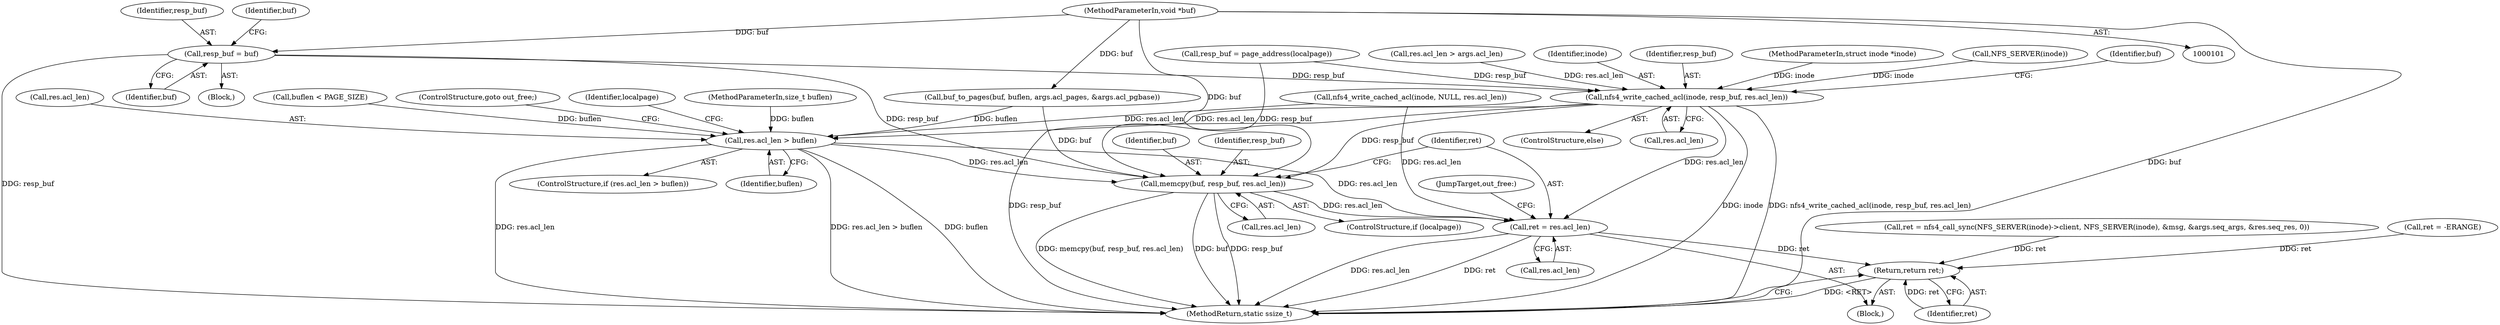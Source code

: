 digraph "1_linux_bf118a342f10dafe44b14451a1392c3254629a1f@pointer" {
"1000155" [label="(Call,resp_buf = buf)"];
"1000103" [label="(MethodParameterIn,void *buf)"];
"1000206" [label="(Call,nfs4_write_cached_acl(inode, resp_buf, res.acl_len))"];
"1000220" [label="(Call,res.acl_len > buflen)"];
"1000228" [label="(Call,memcpy(buf, resp_buf, res.acl_len))"];
"1000234" [label="(Call,ret = res.acl_len)"];
"1000244" [label="(Return,return ret;)"];
"1000157" [label="(Identifier,buf)"];
"1000234" [label="(Call,ret = res.acl_len)"];
"1000244" [label="(Return,return ret;)"];
"1000239" [label="(JumpTarget,out_free:)"];
"1000192" [label="(Call,res.acl_len > args.acl_len)"];
"1000155" [label="(Call,resp_buf = buf)"];
"1000158" [label="(Call,buf_to_pages(buf, buflen, args.acl_pages, &args.acl_pgbase))"];
"1000159" [label="(Identifier,buf)"];
"1000205" [label="(ControlStructure,else)"];
"1000219" [label="(ControlStructure,if (res.acl_len > buflen))"];
"1000199" [label="(Call,nfs4_write_cached_acl(inode, NULL, res.acl_len))"];
"1000125" [label="(Call,resp_buf = page_address(localpage))"];
"1000235" [label="(Identifier,ret)"];
"1000207" [label="(Identifier,inode)"];
"1000246" [label="(MethodReturn,static ssize_t)"];
"1000221" [label="(Call,res.acl_len)"];
"1000105" [label="(Block,)"];
"1000226" [label="(ControlStructure,if (localpage))"];
"1000231" [label="(Call,res.acl_len)"];
"1000208" [label="(Identifier,resp_buf)"];
"1000228" [label="(Call,memcpy(buf, resp_buf, res.acl_len))"];
"1000102" [label="(MethodParameterIn,struct inode *inode)"];
"1000206" [label="(Call,nfs4_write_cached_acl(inode, resp_buf, res.acl_len))"];
"1000229" [label="(Identifier,buf)"];
"1000117" [label="(Call,buflen < PAGE_SIZE)"];
"1000168" [label="(Call,ret = nfs4_call_sync(NFS_SERVER(inode)->client, NFS_SERVER(inode), &msg, &args.seq_args, &res.seq_res, 0))"];
"1000225" [label="(ControlStructure,goto out_free;)"];
"1000227" [label="(Identifier,localpage)"];
"1000236" [label="(Call,res.acl_len)"];
"1000215" [label="(Call,ret = -ERANGE)"];
"1000104" [label="(MethodParameterIn,size_t buflen)"];
"1000230" [label="(Identifier,resp_buf)"];
"1000156" [label="(Identifier,resp_buf)"];
"1000224" [label="(Identifier,buflen)"];
"1000220" [label="(Call,res.acl_len > buflen)"];
"1000245" [label="(Identifier,ret)"];
"1000103" [label="(MethodParameterIn,void *buf)"];
"1000175" [label="(Call,NFS_SERVER(inode))"];
"1000213" [label="(Identifier,buf)"];
"1000154" [label="(Block,)"];
"1000209" [label="(Call,res.acl_len)"];
"1000155" -> "1000154"  [label="AST: "];
"1000155" -> "1000157"  [label="CFG: "];
"1000156" -> "1000155"  [label="AST: "];
"1000157" -> "1000155"  [label="AST: "];
"1000159" -> "1000155"  [label="CFG: "];
"1000155" -> "1000246"  [label="DDG: resp_buf"];
"1000103" -> "1000155"  [label="DDG: buf"];
"1000155" -> "1000206"  [label="DDG: resp_buf"];
"1000155" -> "1000228"  [label="DDG: resp_buf"];
"1000103" -> "1000101"  [label="AST: "];
"1000103" -> "1000246"  [label="DDG: buf"];
"1000103" -> "1000158"  [label="DDG: buf"];
"1000103" -> "1000228"  [label="DDG: buf"];
"1000206" -> "1000205"  [label="AST: "];
"1000206" -> "1000209"  [label="CFG: "];
"1000207" -> "1000206"  [label="AST: "];
"1000208" -> "1000206"  [label="AST: "];
"1000209" -> "1000206"  [label="AST: "];
"1000213" -> "1000206"  [label="CFG: "];
"1000206" -> "1000246"  [label="DDG: nfs4_write_cached_acl(inode, resp_buf, res.acl_len)"];
"1000206" -> "1000246"  [label="DDG: resp_buf"];
"1000206" -> "1000246"  [label="DDG: inode"];
"1000175" -> "1000206"  [label="DDG: inode"];
"1000102" -> "1000206"  [label="DDG: inode"];
"1000125" -> "1000206"  [label="DDG: resp_buf"];
"1000192" -> "1000206"  [label="DDG: res.acl_len"];
"1000206" -> "1000220"  [label="DDG: res.acl_len"];
"1000206" -> "1000228"  [label="DDG: resp_buf"];
"1000206" -> "1000234"  [label="DDG: res.acl_len"];
"1000220" -> "1000219"  [label="AST: "];
"1000220" -> "1000224"  [label="CFG: "];
"1000221" -> "1000220"  [label="AST: "];
"1000224" -> "1000220"  [label="AST: "];
"1000225" -> "1000220"  [label="CFG: "];
"1000227" -> "1000220"  [label="CFG: "];
"1000220" -> "1000246"  [label="DDG: res.acl_len"];
"1000220" -> "1000246"  [label="DDG: res.acl_len > buflen"];
"1000220" -> "1000246"  [label="DDG: buflen"];
"1000199" -> "1000220"  [label="DDG: res.acl_len"];
"1000158" -> "1000220"  [label="DDG: buflen"];
"1000117" -> "1000220"  [label="DDG: buflen"];
"1000104" -> "1000220"  [label="DDG: buflen"];
"1000220" -> "1000228"  [label="DDG: res.acl_len"];
"1000220" -> "1000234"  [label="DDG: res.acl_len"];
"1000228" -> "1000226"  [label="AST: "];
"1000228" -> "1000231"  [label="CFG: "];
"1000229" -> "1000228"  [label="AST: "];
"1000230" -> "1000228"  [label="AST: "];
"1000231" -> "1000228"  [label="AST: "];
"1000235" -> "1000228"  [label="CFG: "];
"1000228" -> "1000246"  [label="DDG: memcpy(buf, resp_buf, res.acl_len)"];
"1000228" -> "1000246"  [label="DDG: buf"];
"1000228" -> "1000246"  [label="DDG: resp_buf"];
"1000158" -> "1000228"  [label="DDG: buf"];
"1000125" -> "1000228"  [label="DDG: resp_buf"];
"1000228" -> "1000234"  [label="DDG: res.acl_len"];
"1000234" -> "1000105"  [label="AST: "];
"1000234" -> "1000236"  [label="CFG: "];
"1000235" -> "1000234"  [label="AST: "];
"1000236" -> "1000234"  [label="AST: "];
"1000239" -> "1000234"  [label="CFG: "];
"1000234" -> "1000246"  [label="DDG: res.acl_len"];
"1000234" -> "1000246"  [label="DDG: ret"];
"1000199" -> "1000234"  [label="DDG: res.acl_len"];
"1000234" -> "1000244"  [label="DDG: ret"];
"1000244" -> "1000105"  [label="AST: "];
"1000244" -> "1000245"  [label="CFG: "];
"1000245" -> "1000244"  [label="AST: "];
"1000246" -> "1000244"  [label="CFG: "];
"1000244" -> "1000246"  [label="DDG: <RET>"];
"1000245" -> "1000244"  [label="DDG: ret"];
"1000215" -> "1000244"  [label="DDG: ret"];
"1000168" -> "1000244"  [label="DDG: ret"];
}
